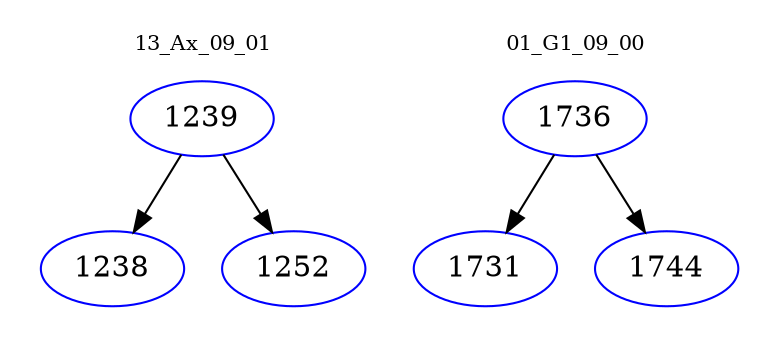 digraph{
subgraph cluster_0 {
color = white
label = "13_Ax_09_01";
fontsize=10;
T0_1239 [label="1239", color="blue"]
T0_1239 -> T0_1238 [color="black"]
T0_1238 [label="1238", color="blue"]
T0_1239 -> T0_1252 [color="black"]
T0_1252 [label="1252", color="blue"]
}
subgraph cluster_1 {
color = white
label = "01_G1_09_00";
fontsize=10;
T1_1736 [label="1736", color="blue"]
T1_1736 -> T1_1731 [color="black"]
T1_1731 [label="1731", color="blue"]
T1_1736 -> T1_1744 [color="black"]
T1_1744 [label="1744", color="blue"]
}
}
